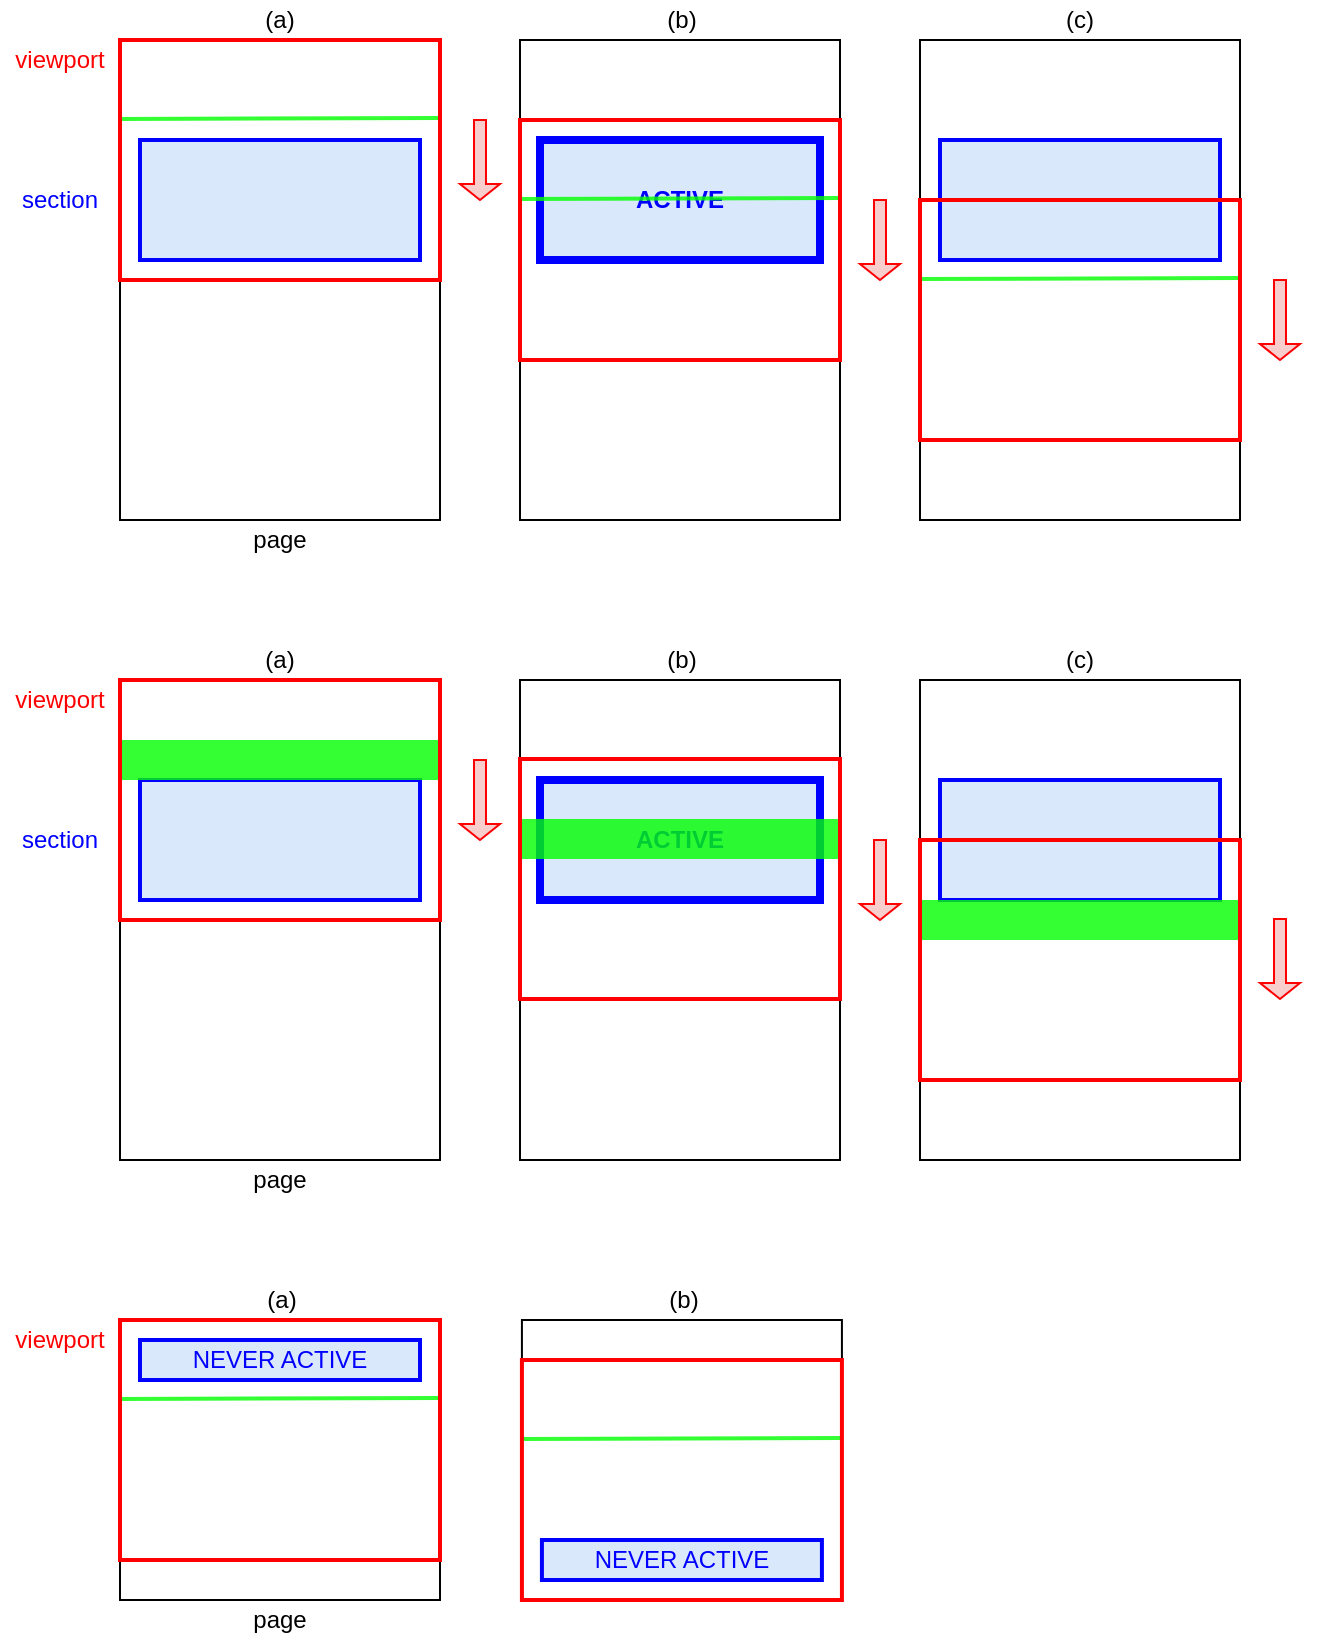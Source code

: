 <mxfile version="22.1.3" type="device" pages="2">
  <diagram name="Page-1" id="X0O1OpTqf4LU2LDSWNgu">
    <mxGraphModel dx="1362" dy="803" grid="1" gridSize="10" guides="1" tooltips="1" connect="1" arrows="1" fold="1" page="1" pageScale="1" pageWidth="850" pageHeight="1100" math="0" shadow="0">
      <root>
        <mxCell id="0" />
        <mxCell id="1" parent="0" />
        <mxCell id="vId0Pkaoqg5BExLHZ7V7-167" value="" style="rounded=0;whiteSpace=wrap;html=1;fillColor=none;strokeColor=none;" parent="1" vertex="1">
          <mxGeometry x="20" y="660" width="460" height="180" as="geometry" />
        </mxCell>
        <mxCell id="vId0Pkaoqg5BExLHZ7V7-166" value="" style="rounded=0;whiteSpace=wrap;html=1;fillColor=none;strokeColor=none;" parent="1" vertex="1">
          <mxGeometry x="20" y="340" width="660" height="280" as="geometry" />
        </mxCell>
        <mxCell id="vId0Pkaoqg5BExLHZ7V7-165" value="" style="rounded=0;whiteSpace=wrap;html=1;fillColor=none;strokeColor=none;" parent="1" vertex="1">
          <mxGeometry x="20" y="20" width="660" height="280" as="geometry" />
        </mxCell>
        <mxCell id="vId0Pkaoqg5BExLHZ7V7-1" value="" style="rounded=0;whiteSpace=wrap;html=1;fillColor=none;" parent="1" vertex="1">
          <mxGeometry x="80" y="40" width="160" height="240" as="geometry" />
        </mxCell>
        <mxCell id="vId0Pkaoqg5BExLHZ7V7-7" value="" style="group" parent="1" vertex="1" connectable="0">
          <mxGeometry x="80" y="40" width="160" height="130" as="geometry" />
        </mxCell>
        <mxCell id="vId0Pkaoqg5BExLHZ7V7-4" value="" style="rounded=0;whiteSpace=wrap;html=1;strokeColor=#0000FF;strokeWidth=2;fillColor=#DAE8FC;" parent="1" vertex="1">
          <mxGeometry x="90" y="90" width="140" height="60" as="geometry" />
        </mxCell>
        <mxCell id="vId0Pkaoqg5BExLHZ7V7-8" value="" style="rounded=0;whiteSpace=wrap;html=1;fillColor=none;" parent="1" vertex="1">
          <mxGeometry x="280" y="40" width="160" height="240" as="geometry" />
        </mxCell>
        <mxCell id="vId0Pkaoqg5BExLHZ7V7-9" value="" style="group;fillColor=none;" parent="1" vertex="1" connectable="0">
          <mxGeometry x="280" y="80" width="160" height="120" as="geometry" />
        </mxCell>
        <mxCell id="vId0Pkaoqg5BExLHZ7V7-13" value="&lt;font color=&quot;#0000ff&quot;&gt;&lt;b&gt;ACTIVE&lt;/b&gt;&lt;/font&gt;" style="rounded=0;whiteSpace=wrap;html=1;strokeColor=#0000FF;strokeWidth=4;fillColor=#DAE8FC;" parent="1" vertex="1">
          <mxGeometry x="290" y="90" width="140" height="60" as="geometry" />
        </mxCell>
        <mxCell id="vId0Pkaoqg5BExLHZ7V7-18" value="" style="rounded=0;whiteSpace=wrap;html=1;fillColor=none;" parent="1" vertex="1">
          <mxGeometry x="480" y="40" width="160" height="240" as="geometry" />
        </mxCell>
        <mxCell id="vId0Pkaoqg5BExLHZ7V7-19" value="" style="group;fillColor=none;" parent="1" vertex="1" connectable="0">
          <mxGeometry x="480" y="80" width="160" height="120" as="geometry" />
        </mxCell>
        <mxCell id="vId0Pkaoqg5BExLHZ7V7-20" value="" style="rounded=0;whiteSpace=wrap;html=1;strokeColor=#0000FF;strokeWidth=2;fillColor=#DAE8FC;" parent="1" vertex="1">
          <mxGeometry x="490" y="90" width="140" height="60" as="geometry" />
        </mxCell>
        <mxCell id="vId0Pkaoqg5BExLHZ7V7-27" value="page" style="text;html=1;strokeColor=none;fillColor=none;align=center;verticalAlign=middle;whiteSpace=wrap;rounded=0;" parent="1" vertex="1">
          <mxGeometry x="130" y="280" width="60" height="20" as="geometry" />
        </mxCell>
        <mxCell id="vId0Pkaoqg5BExLHZ7V7-28" value="&lt;font color=&quot;#ff0000&quot;&gt;viewport&lt;/font&gt;" style="text;html=1;strokeColor=none;fillColor=none;align=center;verticalAlign=middle;whiteSpace=wrap;rounded=0;" parent="1" vertex="1">
          <mxGeometry x="20" y="40" width="60" height="20" as="geometry" />
        </mxCell>
        <mxCell id="vId0Pkaoqg5BExLHZ7V7-29" value="&lt;font color=&quot;#0000ff&quot;&gt;section&lt;/font&gt;" style="text;html=1;strokeColor=none;fillColor=none;align=center;verticalAlign=middle;whiteSpace=wrap;rounded=0;" parent="1" vertex="1">
          <mxGeometry x="20" y="110" width="60" height="20" as="geometry" />
        </mxCell>
        <mxCell id="vId0Pkaoqg5BExLHZ7V7-31" value="" style="shape=singleArrow;direction=south;whiteSpace=wrap;html=1;strokeColor=#FF0000;fillColor=#F8CECC;" parent="1" vertex="1">
          <mxGeometry x="250" y="80" width="20" height="40" as="geometry" />
        </mxCell>
        <mxCell id="vId0Pkaoqg5BExLHZ7V7-98" value="" style="rounded=0;whiteSpace=wrap;html=1;fillColor=none;" parent="1" vertex="1">
          <mxGeometry x="80" y="360" width="160" height="240" as="geometry" />
        </mxCell>
        <mxCell id="vId0Pkaoqg5BExLHZ7V7-100" value="" style="group" parent="1" vertex="1" connectable="0">
          <mxGeometry x="80" y="360" width="160" height="130" as="geometry" />
        </mxCell>
        <mxCell id="vId0Pkaoqg5BExLHZ7V7-102" value="" style="rounded=0;whiteSpace=wrap;html=1;fillColor=none;" parent="1" vertex="1">
          <mxGeometry x="280" y="360" width="160" height="240" as="geometry" />
        </mxCell>
        <mxCell id="vId0Pkaoqg5BExLHZ7V7-103" value="" style="group;fillColor=none;" parent="1" vertex="1" connectable="0">
          <mxGeometry x="280" y="400" width="160" height="120" as="geometry" />
        </mxCell>
        <mxCell id="vId0Pkaoqg5BExLHZ7V7-104" value="&lt;font&gt;&lt;b&gt;ACTIVE&lt;/b&gt;&lt;/font&gt;" style="rounded=0;whiteSpace=wrap;html=1;strokeColor=#0000FF;strokeWidth=4;fillColor=#DAE8FC;fontColor=#0000FF;fontStyle=0" parent="1" vertex="1">
          <mxGeometry x="290" y="410" width="140" height="60" as="geometry" />
        </mxCell>
        <mxCell id="vId0Pkaoqg5BExLHZ7V7-105" value="" style="rounded=0;whiteSpace=wrap;html=1;fillColor=none;" parent="1" vertex="1">
          <mxGeometry x="480" y="360" width="160" height="240" as="geometry" />
        </mxCell>
        <mxCell id="vId0Pkaoqg5BExLHZ7V7-106" value="" style="group;fillColor=none;" parent="1" vertex="1" connectable="0">
          <mxGeometry x="480" y="400" width="160" height="120" as="geometry" />
        </mxCell>
        <mxCell id="vId0Pkaoqg5BExLHZ7V7-107" value="" style="rounded=0;whiteSpace=wrap;html=1;strokeColor=#0000FF;strokeWidth=2;fillColor=#DAE8FC;" parent="1" vertex="1">
          <mxGeometry x="490" y="410" width="140" height="60" as="geometry" />
        </mxCell>
        <mxCell id="vId0Pkaoqg5BExLHZ7V7-108" value="page" style="text;html=1;strokeColor=none;fillColor=none;align=center;verticalAlign=middle;whiteSpace=wrap;rounded=0;" parent="1" vertex="1">
          <mxGeometry x="130" y="600" width="60" height="20" as="geometry" />
        </mxCell>
        <mxCell id="vId0Pkaoqg5BExLHZ7V7-109" value="&lt;font color=&quot;#ff0000&quot;&gt;viewport&lt;/font&gt;" style="text;html=1;strokeColor=none;fillColor=none;align=center;verticalAlign=middle;whiteSpace=wrap;rounded=0;" parent="1" vertex="1">
          <mxGeometry x="20" y="360" width="60" height="20" as="geometry" />
        </mxCell>
        <mxCell id="vId0Pkaoqg5BExLHZ7V7-110" value="&lt;font color=&quot;#0000ff&quot;&gt;section&lt;/font&gt;" style="text;html=1;strokeColor=none;fillColor=none;align=center;verticalAlign=middle;whiteSpace=wrap;rounded=0;" parent="1" vertex="1">
          <mxGeometry x="20" y="430" width="60" height="20" as="geometry" />
        </mxCell>
        <mxCell id="vId0Pkaoqg5BExLHZ7V7-111" value="" style="shape=singleArrow;direction=south;whiteSpace=wrap;html=1;strokeColor=#FF0000;fillColor=#F8CECC;" parent="1" vertex="1">
          <mxGeometry x="250" y="400" width="20" height="40" as="geometry" />
        </mxCell>
        <mxCell id="vId0Pkaoqg5BExLHZ7V7-112" value="" style="shape=singleArrow;direction=south;whiteSpace=wrap;html=1;strokeColor=#FF0000;fillColor=#F8CECC;" parent="1" vertex="1">
          <mxGeometry x="450" y="440" width="20" height="40" as="geometry" />
        </mxCell>
        <mxCell id="vId0Pkaoqg5BExLHZ7V7-113" value="" style="shape=singleArrow;direction=south;whiteSpace=wrap;html=1;strokeColor=#FF0000;fillColor=#F8CECC;" parent="1" vertex="1">
          <mxGeometry x="650" y="479.5" width="20" height="40" as="geometry" />
        </mxCell>
        <mxCell id="vId0Pkaoqg5BExLHZ7V7-101" value="" style="rounded=0;whiteSpace=wrap;html=1;strokeColor=#0000FF;strokeWidth=2;fillColor=#DAE8FC;" parent="1" vertex="1">
          <mxGeometry x="90" y="410" width="140" height="60" as="geometry" />
        </mxCell>
        <mxCell id="vId0Pkaoqg5BExLHZ7V7-131" value="" style="group" parent="1" vertex="1" connectable="0">
          <mxGeometry x="80" y="360" width="160" height="120" as="geometry" />
        </mxCell>
        <mxCell id="vId0Pkaoqg5BExLHZ7V7-123" value="" style="rounded=0;whiteSpace=wrap;html=1;strokeColor=none;fillColor=#00FF00;opacity=80;" parent="vId0Pkaoqg5BExLHZ7V7-131" vertex="1">
          <mxGeometry y="30" width="160" height="20" as="geometry" />
        </mxCell>
        <mxCell id="vId0Pkaoqg5BExLHZ7V7-116" value="" style="rounded=0;whiteSpace=wrap;html=1;strokeColor=#FF0000;strokeWidth=2;fillColor=none;" parent="vId0Pkaoqg5BExLHZ7V7-131" vertex="1">
          <mxGeometry width="160" height="120" as="geometry" />
        </mxCell>
        <mxCell id="vId0Pkaoqg5BExLHZ7V7-132" value="" style="group" parent="1" vertex="1" connectable="0">
          <mxGeometry x="280" y="399.5" width="160" height="120" as="geometry" />
        </mxCell>
        <mxCell id="vId0Pkaoqg5BExLHZ7V7-133" value="" style="rounded=0;whiteSpace=wrap;html=1;strokeColor=none;fillColor=#00FF00;opacity=80;" parent="vId0Pkaoqg5BExLHZ7V7-132" vertex="1">
          <mxGeometry y="30" width="160" height="20" as="geometry" />
        </mxCell>
        <mxCell id="vId0Pkaoqg5BExLHZ7V7-134" value="" style="rounded=0;whiteSpace=wrap;html=1;strokeColor=#FF0000;strokeWidth=2;fillColor=none;" parent="vId0Pkaoqg5BExLHZ7V7-132" vertex="1">
          <mxGeometry width="160" height="120" as="geometry" />
        </mxCell>
        <mxCell id="vId0Pkaoqg5BExLHZ7V7-135" value="" style="group" parent="1" vertex="1" connectable="0">
          <mxGeometry x="480" y="440" width="160" height="120" as="geometry" />
        </mxCell>
        <mxCell id="vId0Pkaoqg5BExLHZ7V7-136" value="" style="rounded=0;whiteSpace=wrap;html=1;strokeColor=none;fillColor=#00FF00;opacity=80;" parent="vId0Pkaoqg5BExLHZ7V7-135" vertex="1">
          <mxGeometry y="30" width="160" height="20" as="geometry" />
        </mxCell>
        <mxCell id="vId0Pkaoqg5BExLHZ7V7-137" value="" style="rounded=0;whiteSpace=wrap;html=1;strokeColor=#FF0000;strokeWidth=2;fillColor=none;" parent="vId0Pkaoqg5BExLHZ7V7-135" vertex="1">
          <mxGeometry width="160" height="120" as="geometry" />
        </mxCell>
        <mxCell id="vId0Pkaoqg5BExLHZ7V7-138" value="" style="group" parent="1" vertex="1" connectable="0">
          <mxGeometry x="80" y="40" width="160" height="120" as="geometry" />
        </mxCell>
        <mxCell id="vId0Pkaoqg5BExLHZ7V7-5" value="" style="endArrow=none;html=1;rounded=0;exitX=-0.006;exitY=0.329;exitDx=0;exitDy=0;exitPerimeter=0;entryX=1.003;entryY=0.325;entryDx=0;entryDy=0;entryPerimeter=0;strokeColor=#00FF00;strokeWidth=2;opacity=80;" parent="vId0Pkaoqg5BExLHZ7V7-138" source="vId0Pkaoqg5BExLHZ7V7-3" target="vId0Pkaoqg5BExLHZ7V7-3" edge="1">
          <mxGeometry width="50" height="50" relative="1" as="geometry">
            <mxPoint x="90" y="100" as="sourcePoint" />
            <mxPoint x="140" y="50" as="targetPoint" />
          </mxGeometry>
        </mxCell>
        <mxCell id="vId0Pkaoqg5BExLHZ7V7-3" value="" style="rounded=0;whiteSpace=wrap;html=1;strokeColor=#FF0000;strokeWidth=2;fillColor=none;" parent="vId0Pkaoqg5BExLHZ7V7-138" vertex="1">
          <mxGeometry width="160" height="120" as="geometry" />
        </mxCell>
        <mxCell id="vId0Pkaoqg5BExLHZ7V7-139" value="" style="group" parent="1" vertex="1" connectable="0">
          <mxGeometry x="280" y="80" width="160" height="120" as="geometry" />
        </mxCell>
        <mxCell id="vId0Pkaoqg5BExLHZ7V7-140" value="" style="endArrow=none;html=1;rounded=0;exitX=-0.006;exitY=0.329;exitDx=0;exitDy=0;exitPerimeter=0;entryX=1.003;entryY=0.325;entryDx=0;entryDy=0;entryPerimeter=0;strokeColor=#00FF00;strokeWidth=2;opacity=80;" parent="vId0Pkaoqg5BExLHZ7V7-139" source="vId0Pkaoqg5BExLHZ7V7-141" target="vId0Pkaoqg5BExLHZ7V7-141" edge="1">
          <mxGeometry width="50" height="50" relative="1" as="geometry">
            <mxPoint x="90" y="100" as="sourcePoint" />
            <mxPoint x="140" y="50" as="targetPoint" />
          </mxGeometry>
        </mxCell>
        <mxCell id="vId0Pkaoqg5BExLHZ7V7-141" value="" style="rounded=0;whiteSpace=wrap;html=1;strokeColor=#FF0000;strokeWidth=2;fillColor=none;" parent="vId0Pkaoqg5BExLHZ7V7-139" vertex="1">
          <mxGeometry width="160" height="120" as="geometry" />
        </mxCell>
        <mxCell id="vId0Pkaoqg5BExLHZ7V7-142" value="" style="group" parent="1" vertex="1" connectable="0">
          <mxGeometry x="480" y="120" width="160" height="120" as="geometry" />
        </mxCell>
        <mxCell id="vId0Pkaoqg5BExLHZ7V7-143" value="" style="endArrow=none;html=1;rounded=0;exitX=-0.006;exitY=0.329;exitDx=0;exitDy=0;exitPerimeter=0;entryX=1.003;entryY=0.325;entryDx=0;entryDy=0;entryPerimeter=0;strokeColor=#00FF00;strokeWidth=2;opacity=80;" parent="vId0Pkaoqg5BExLHZ7V7-142" source="vId0Pkaoqg5BExLHZ7V7-144" target="vId0Pkaoqg5BExLHZ7V7-144" edge="1">
          <mxGeometry width="50" height="50" relative="1" as="geometry">
            <mxPoint x="90" y="100" as="sourcePoint" />
            <mxPoint x="140" y="50" as="targetPoint" />
          </mxGeometry>
        </mxCell>
        <mxCell id="vId0Pkaoqg5BExLHZ7V7-144" value="" style="rounded=0;whiteSpace=wrap;html=1;strokeColor=#FF0000;strokeWidth=2;fillColor=none;" parent="vId0Pkaoqg5BExLHZ7V7-142" vertex="1">
          <mxGeometry width="160" height="120" as="geometry" />
        </mxCell>
        <mxCell id="vId0Pkaoqg5BExLHZ7V7-145" value="" style="rounded=0;whiteSpace=wrap;html=1;fillColor=none;" parent="1" vertex="1">
          <mxGeometry x="80" y="680" width="160" height="140" as="geometry" />
        </mxCell>
        <mxCell id="vId0Pkaoqg5BExLHZ7V7-149" value="&lt;font color=&quot;#ff0000&quot;&gt;viewport&lt;/font&gt;" style="text;html=1;strokeColor=none;fillColor=none;align=center;verticalAlign=middle;whiteSpace=wrap;rounded=0;" parent="1" vertex="1">
          <mxGeometry x="20" y="680" width="60" height="20" as="geometry" />
        </mxCell>
        <mxCell id="vId0Pkaoqg5BExLHZ7V7-154" value="page" style="text;html=1;strokeColor=none;fillColor=none;align=center;verticalAlign=middle;whiteSpace=wrap;rounded=0;" parent="1" vertex="1">
          <mxGeometry x="130" y="820" width="60" height="20" as="geometry" />
        </mxCell>
        <mxCell id="vId0Pkaoqg5BExLHZ7V7-155" value="" style="rounded=0;whiteSpace=wrap;html=1;fillColor=none;" parent="1" vertex="1">
          <mxGeometry x="280.96" y="680" width="160" height="140" as="geometry" />
        </mxCell>
        <mxCell id="vId0Pkaoqg5BExLHZ7V7-147" value="NEVER ACTIVE" style="rounded=0;whiteSpace=wrap;html=1;strokeColor=#0000FF;strokeWidth=2;fillColor=#DAE8FC;fontColor=#0000FF;fontStyle=0" parent="1" vertex="1">
          <mxGeometry x="90" y="690" width="140" height="20" as="geometry" />
        </mxCell>
        <mxCell id="vId0Pkaoqg5BExLHZ7V7-168" value="" style="shape=singleArrow;direction=south;whiteSpace=wrap;html=1;strokeColor=#FF0000;fillColor=#F8CECC;" parent="1" vertex="1">
          <mxGeometry x="450" y="120" width="20" height="40" as="geometry" />
        </mxCell>
        <mxCell id="vId0Pkaoqg5BExLHZ7V7-169" value="" style="shape=singleArrow;direction=south;whiteSpace=wrap;html=1;strokeColor=#FF0000;fillColor=#F8CECC;" parent="1" vertex="1">
          <mxGeometry x="650" y="160" width="20" height="40" as="geometry" />
        </mxCell>
        <mxCell id="vId0Pkaoqg5BExLHZ7V7-152" value="" style="endArrow=none;html=1;rounded=0;exitX=-0.006;exitY=0.329;exitDx=0;exitDy=0;exitPerimeter=0;entryX=1.003;entryY=0.325;entryDx=0;entryDy=0;entryPerimeter=0;strokeColor=#00FF00;strokeWidth=2;opacity=80;" parent="1" source="vId0Pkaoqg5BExLHZ7V7-153" target="vId0Pkaoqg5BExLHZ7V7-153" edge="1">
          <mxGeometry width="50" height="50" relative="1" as="geometry">
            <mxPoint x="170" y="780" as="sourcePoint" />
            <mxPoint x="220" y="730" as="targetPoint" />
          </mxGeometry>
        </mxCell>
        <mxCell id="vId0Pkaoqg5BExLHZ7V7-153" value="" style="rounded=0;whiteSpace=wrap;html=1;strokeColor=#FF0000;strokeWidth=2;fillColor=none;" parent="1" vertex="1">
          <mxGeometry x="80" y="680" width="160" height="120" as="geometry" />
        </mxCell>
        <mxCell id="vId0Pkaoqg5BExLHZ7V7-159" value="" style="endArrow=none;html=1;rounded=0;exitX=-0.006;exitY=0.329;exitDx=0;exitDy=0;exitPerimeter=0;entryX=1.003;entryY=0.325;entryDx=0;entryDy=0;entryPerimeter=0;strokeColor=#00FF00;strokeWidth=2;opacity=80;" parent="1" source="vId0Pkaoqg5BExLHZ7V7-160" target="vId0Pkaoqg5BExLHZ7V7-160" edge="1">
          <mxGeometry width="50" height="50" relative="1" as="geometry">
            <mxPoint x="370.96" y="800" as="sourcePoint" />
            <mxPoint x="420.96" y="750" as="targetPoint" />
          </mxGeometry>
        </mxCell>
        <mxCell id="vId0Pkaoqg5BExLHZ7V7-160" value="" style="rounded=0;whiteSpace=wrap;html=1;strokeColor=#FF0000;strokeWidth=2;fillColor=none;" parent="1" vertex="1">
          <mxGeometry x="280.96" y="700" width="160" height="120" as="geometry" />
        </mxCell>
        <mxCell id="vId0Pkaoqg5BExLHZ7V7-161" value="NEVER ACTIVE" style="rounded=0;whiteSpace=wrap;html=1;strokeColor=#0000FF;strokeWidth=2;fillColor=#DAE8FC;fontColor=#0000FF;" parent="1" vertex="1">
          <mxGeometry x="290.96" y="790" width="140" height="20" as="geometry" />
        </mxCell>
        <mxCell id="WRc-855LkblQIoHzW9oP-2" value="(a)" style="text;html=1;strokeColor=none;fillColor=none;align=center;verticalAlign=middle;whiteSpace=wrap;rounded=0;" parent="1" vertex="1">
          <mxGeometry x="130" y="20" width="60" height="20" as="geometry" />
        </mxCell>
        <mxCell id="WRc-855LkblQIoHzW9oP-3" value="(b)" style="text;html=1;strokeColor=none;fillColor=none;align=center;verticalAlign=middle;whiteSpace=wrap;rounded=0;" parent="1" vertex="1">
          <mxGeometry x="330.96" y="20" width="60" height="20" as="geometry" />
        </mxCell>
        <mxCell id="WRc-855LkblQIoHzW9oP-4" value="(c)" style="text;html=1;strokeColor=none;fillColor=none;align=center;verticalAlign=middle;whiteSpace=wrap;rounded=0;" parent="1" vertex="1">
          <mxGeometry x="530" y="20" width="60" height="20" as="geometry" />
        </mxCell>
        <mxCell id="WRc-855LkblQIoHzW9oP-5" value="(a)" style="text;html=1;strokeColor=none;fillColor=none;align=center;verticalAlign=middle;whiteSpace=wrap;rounded=0;" parent="1" vertex="1">
          <mxGeometry x="130" y="340" width="60" height="20" as="geometry" />
        </mxCell>
        <mxCell id="WRc-855LkblQIoHzW9oP-6" value="(b)" style="text;html=1;strokeColor=none;fillColor=none;align=center;verticalAlign=middle;whiteSpace=wrap;rounded=0;" parent="1" vertex="1">
          <mxGeometry x="330.96" y="340" width="60" height="20" as="geometry" />
        </mxCell>
        <mxCell id="WRc-855LkblQIoHzW9oP-7" value="(c)" style="text;html=1;strokeColor=none;fillColor=none;align=center;verticalAlign=middle;whiteSpace=wrap;rounded=0;" parent="1" vertex="1">
          <mxGeometry x="530" y="340" width="60" height="20" as="geometry" />
        </mxCell>
        <mxCell id="WRc-855LkblQIoHzW9oP-8" value="(a)" style="text;html=1;strokeColor=none;fillColor=none;align=center;verticalAlign=middle;whiteSpace=wrap;rounded=0;" parent="1" vertex="1">
          <mxGeometry x="130.96" y="660" width="60" height="20" as="geometry" />
        </mxCell>
        <mxCell id="WRc-855LkblQIoHzW9oP-9" value="(b)" style="text;html=1;strokeColor=none;fillColor=none;align=center;verticalAlign=middle;whiteSpace=wrap;rounded=0;" parent="1" vertex="1">
          <mxGeometry x="331.92" y="660" width="60" height="20" as="geometry" />
        </mxCell>
      </root>
    </mxGraphModel>
  </diagram>
  <diagram id="a6Vd4LNXrvQcYQN1hTv-" name="Page-2">
    <mxGraphModel dx="908" dy="535" grid="1" gridSize="10" guides="1" tooltips="1" connect="1" arrows="1" fold="1" page="1" pageScale="1" pageWidth="850" pageHeight="1100" math="0" shadow="0">
      <root>
        <mxCell id="0" />
        <mxCell id="1" parent="0" />
        <mxCell id="K-fYSqNujIdc640UtIC9-84" value="" style="rounded=0;whiteSpace=wrap;html=1;strokeColor=none;strokeWidth=4;fillColor=#DAE8FC;" parent="1" vertex="1">
          <mxGeometry x="890" y="130" width="140" height="60" as="geometry" />
        </mxCell>
        <mxCell id="K-fYSqNujIdc640UtIC9-85" value="" style="rounded=0;whiteSpace=wrap;html=1;strokeColor=none;strokeWidth=4;fillColor=#66B2FF;" parent="1" vertex="1">
          <mxGeometry x="890" y="160" width="140" height="30" as="geometry" />
        </mxCell>
        <mxCell id="K-fYSqNujIdc640UtIC9-86" value="" style="rounded=0;whiteSpace=wrap;html=1;strokeColor=#0000FF;strokeWidth=2;fillColor=none;" parent="1" vertex="1">
          <mxGeometry x="890" y="130" width="140" height="60" as="geometry" />
        </mxCell>
        <mxCell id="K-fYSqNujIdc640UtIC9-71" value="" style="rounded=0;whiteSpace=wrap;html=1;strokeColor=none;strokeWidth=4;fillColor=#DAE8FC;" parent="1" vertex="1">
          <mxGeometry x="690" y="130" width="140" height="60" as="geometry" />
        </mxCell>
        <mxCell id="K-fYSqNujIdc640UtIC9-74" value="" style="rounded=0;whiteSpace=wrap;html=1;strokeColor=none;strokeWidth=4;fillColor=#66B2FF;" parent="1" vertex="1">
          <mxGeometry x="690" y="140" width="140" height="50" as="geometry" />
        </mxCell>
        <mxCell id="K-fYSqNujIdc640UtIC9-75" value="&lt;font color=&quot;#0000ff&quot;&gt;&lt;b&gt;ACTIVE&lt;/b&gt;&lt;/font&gt;" style="rounded=0;whiteSpace=wrap;html=1;strokeColor=#0000FF;strokeWidth=4;fillColor=none;" parent="1" vertex="1">
          <mxGeometry x="690" y="130" width="140" height="60" as="geometry" />
        </mxCell>
        <mxCell id="K-fYSqNujIdc640UtIC9-9" value="" style="rounded=0;whiteSpace=wrap;html=1;strokeColor=none;strokeWidth=4;fillColor=#DAE8FC;" parent="1" vertex="1">
          <mxGeometry x="290" y="130" width="140" height="60" as="geometry" />
        </mxCell>
        <mxCell id="K-fYSqNujIdc640UtIC9-67" value="" style="rounded=0;whiteSpace=wrap;html=1;strokeColor=none;strokeWidth=4;fillColor=#66B2FF;" parent="1" vertex="1">
          <mxGeometry x="290" y="130" width="140" height="50" as="geometry" />
        </mxCell>
        <mxCell id="K-fYSqNujIdc640UtIC9-66" value="&lt;font color=&quot;#0000ff&quot;&gt;&lt;b&gt;ACTIVE&lt;/b&gt;&lt;/font&gt;" style="rounded=0;whiteSpace=wrap;html=1;strokeColor=#0000FF;strokeWidth=4;fillColor=none;" parent="1" vertex="1">
          <mxGeometry x="290" y="130" width="140" height="60" as="geometry" />
        </mxCell>
        <mxCell id="K-fYSqNujIdc640UtIC9-81" value="" style="rounded=0;whiteSpace=wrap;html=1;strokeColor=none;strokeWidth=4;fillColor=#DAE8FC;" parent="1" vertex="1">
          <mxGeometry x="90" y="130" width="140" height="60" as="geometry" />
        </mxCell>
        <mxCell id="K-fYSqNujIdc640UtIC9-82" value="" style="rounded=0;whiteSpace=wrap;html=1;strokeColor=none;strokeWidth=4;fillColor=#66B2FF;" parent="1" vertex="1">
          <mxGeometry x="90" y="130" width="140" height="30" as="geometry" />
        </mxCell>
        <mxCell id="K-fYSqNujIdc640UtIC9-83" value="" style="rounded=0;whiteSpace=wrap;html=1;strokeColor=#0000FF;strokeWidth=2;fillColor=none;" parent="1" vertex="1">
          <mxGeometry x="90" y="130" width="140" height="60" as="geometry" />
        </mxCell>
        <mxCell id="K-fYSqNujIdc640UtIC9-3" value="" style="rounded=0;whiteSpace=wrap;html=1;fillColor=none;" parent="1" vertex="1">
          <mxGeometry x="80" y="40" width="160" height="240" as="geometry" />
        </mxCell>
        <mxCell id="K-fYSqNujIdc640UtIC9-4" value="" style="group;fillColor=none;" parent="1" vertex="1" connectable="0">
          <mxGeometry x="270" y="100" width="160" height="120" as="geometry" />
        </mxCell>
        <mxCell id="K-fYSqNujIdc640UtIC9-5" value="" style="group" parent="1" vertex="1" connectable="0">
          <mxGeometry x="80" y="40" width="160" height="130" as="geometry" />
        </mxCell>
        <mxCell id="K-fYSqNujIdc640UtIC9-7" value="" style="rounded=0;whiteSpace=wrap;html=1;fillColor=none;" parent="1" vertex="1">
          <mxGeometry x="280" y="40" width="160" height="240" as="geometry" />
        </mxCell>
        <mxCell id="K-fYSqNujIdc640UtIC9-8" value="" style="group;fillColor=none;" parent="1" vertex="1" connectable="0">
          <mxGeometry x="280" y="80" width="160" height="120" as="geometry" />
        </mxCell>
        <mxCell id="K-fYSqNujIdc640UtIC9-13" value="page" style="text;html=1;strokeColor=none;fillColor=none;align=center;verticalAlign=middle;whiteSpace=wrap;rounded=0;" parent="1" vertex="1">
          <mxGeometry x="130" y="280" width="60" height="20" as="geometry" />
        </mxCell>
        <mxCell id="K-fYSqNujIdc640UtIC9-14" value="&lt;font color=&quot;#ff0000&quot;&gt;viewport&lt;/font&gt;" style="text;html=1;strokeColor=none;fillColor=none;align=center;verticalAlign=middle;whiteSpace=wrap;rounded=0;" parent="1" vertex="1">
          <mxGeometry x="20" y="40" width="60" height="20" as="geometry" />
        </mxCell>
        <mxCell id="K-fYSqNujIdc640UtIC9-15" value="&lt;font color=&quot;#0000ff&quot;&gt;section&lt;/font&gt;" style="text;html=1;strokeColor=none;fillColor=none;align=center;verticalAlign=middle;whiteSpace=wrap;rounded=0;" parent="1" vertex="1">
          <mxGeometry x="20" y="110" width="60" height="20" as="geometry" />
        </mxCell>
        <mxCell id="K-fYSqNujIdc640UtIC9-16" value="" style="shape=singleArrow;direction=south;whiteSpace=wrap;html=1;strokeColor=#FF0000;fillColor=#F8CECC;" parent="1" vertex="1">
          <mxGeometry x="250" y="80" width="20" height="40" as="geometry" />
        </mxCell>
        <mxCell id="K-fYSqNujIdc640UtIC9-52" value="&lt;font color=&quot;#ff0000&quot;&gt;viewport&lt;/font&gt;" style="text;html=1;strokeColor=none;fillColor=none;align=center;verticalAlign=middle;whiteSpace=wrap;rounded=0;" parent="1" vertex="1">
          <mxGeometry x="20" y="360" width="60" height="20" as="geometry" />
        </mxCell>
        <mxCell id="K-fYSqNujIdc640UtIC9-56" value="page" style="text;html=1;strokeColor=none;fillColor=none;align=center;verticalAlign=middle;whiteSpace=wrap;rounded=0;" parent="1" vertex="1">
          <mxGeometry x="130" y="520" width="60" height="20" as="geometry" />
        </mxCell>
        <mxCell id="K-fYSqNujIdc640UtIC9-57" value="" style="rounded=0;whiteSpace=wrap;html=1;fillColor=none;" parent="1" vertex="1">
          <mxGeometry x="280" y="360" width="160" height="160" as="geometry" />
        </mxCell>
        <mxCell id="K-fYSqNujIdc640UtIC9-64" value="" style="shape=singleArrow;direction=south;whiteSpace=wrap;html=1;strokeColor=#FF0000;fillColor=#F8CECC;" parent="1" vertex="1">
          <mxGeometry x="450" y="100" width="20" height="40" as="geometry" />
        </mxCell>
        <mxCell id="K-fYSqNujIdc640UtIC9-44" value="" style="rounded=0;whiteSpace=wrap;html=1;strokeColor=#FF0000;strokeWidth=2;fillColor=none;" parent="1" vertex="1">
          <mxGeometry x="80" y="40" width="160" height="120" as="geometry" />
        </mxCell>
        <mxCell id="K-fYSqNujIdc640UtIC9-47" value="" style="rounded=0;whiteSpace=wrap;html=1;strokeColor=#FF0000;strokeWidth=2;fillColor=none;" parent="1" vertex="1">
          <mxGeometry x="280" y="60" width="160" height="120" as="geometry" />
        </mxCell>
        <mxCell id="K-fYSqNujIdc640UtIC9-68" value="" style="group;fillColor=none;" parent="1" vertex="1" connectable="0">
          <mxGeometry x="670" y="100" width="160" height="120" as="geometry" />
        </mxCell>
        <mxCell id="K-fYSqNujIdc640UtIC9-69" value="" style="rounded=0;whiteSpace=wrap;html=1;fillColor=none;" parent="1" vertex="1">
          <mxGeometry x="680" y="40" width="160" height="240" as="geometry" />
        </mxCell>
        <mxCell id="K-fYSqNujIdc640UtIC9-70" value="" style="group;fillColor=none;" parent="1" vertex="1" connectable="0">
          <mxGeometry x="680" y="80" width="160" height="120" as="geometry" />
        </mxCell>
        <mxCell id="K-fYSqNujIdc640UtIC9-72" value="" style="shape=singleArrow;direction=south;whiteSpace=wrap;html=1;strokeColor=#FF0000;fillColor=#F8CECC;" parent="1" vertex="1">
          <mxGeometry x="850" y="180" width="20" height="40" as="geometry" />
        </mxCell>
        <mxCell id="K-fYSqNujIdc640UtIC9-73" value="" style="rounded=0;whiteSpace=wrap;html=1;strokeColor=#FF0000;strokeWidth=2;fillColor=none;" parent="1" vertex="1">
          <mxGeometry x="680" y="140" width="160" height="120" as="geometry" />
        </mxCell>
        <mxCell id="K-fYSqNujIdc640UtIC9-76" value="" style="rounded=0;whiteSpace=wrap;html=1;fillColor=none;" parent="1" vertex="1">
          <mxGeometry x="880" y="40" width="160" height="240" as="geometry" />
        </mxCell>
        <mxCell id="K-fYSqNujIdc640UtIC9-77" value="" style="group" parent="1" vertex="1" connectable="0">
          <mxGeometry x="880" y="40" width="160" height="130" as="geometry" />
        </mxCell>
        <mxCell id="K-fYSqNujIdc640UtIC9-79" value="" style="shape=singleArrow;direction=south;whiteSpace=wrap;html=1;strokeColor=#FF0000;fillColor=#F8CECC;" parent="1" vertex="1">
          <mxGeometry x="1050" y="200" width="20" height="40" as="geometry" />
        </mxCell>
        <mxCell id="K-fYSqNujIdc640UtIC9-80" value="" style="rounded=0;whiteSpace=wrap;html=1;strokeColor=#FF0000;strokeWidth=2;fillColor=none;" parent="1" vertex="1">
          <mxGeometry x="880" y="160" width="160" height="120" as="geometry" />
        </mxCell>
        <mxCell id="K-fYSqNujIdc640UtIC9-95" value="" style="rounded=0;whiteSpace=wrap;html=1;strokeColor=none;strokeWidth=4;fillColor=#DAE8FC;" parent="1" vertex="1">
          <mxGeometry x="490" y="130" width="140" height="60" as="geometry" />
        </mxCell>
        <mxCell id="K-fYSqNujIdc640UtIC9-96" value="" style="rounded=0;whiteSpace=wrap;html=1;strokeColor=none;strokeWidth=4;fillColor=#66B2FF;" parent="1" vertex="1">
          <mxGeometry x="490" y="130" width="140" height="60" as="geometry" />
        </mxCell>
        <mxCell id="K-fYSqNujIdc640UtIC9-97" value="&lt;font color=&quot;#0000ff&quot;&gt;&lt;b&gt;ACTIVE&lt;/b&gt;&lt;/font&gt;" style="rounded=0;whiteSpace=wrap;html=1;strokeColor=#0000FF;strokeWidth=4;fillColor=none;" parent="1" vertex="1">
          <mxGeometry x="490" y="130" width="140" height="60" as="geometry" />
        </mxCell>
        <mxCell id="K-fYSqNujIdc640UtIC9-98" value="" style="group;fillColor=none;" parent="1" vertex="1" connectable="0">
          <mxGeometry x="470" y="100" width="160" height="120" as="geometry" />
        </mxCell>
        <mxCell id="K-fYSqNujIdc640UtIC9-99" value="" style="rounded=0;whiteSpace=wrap;html=1;fillColor=none;" parent="1" vertex="1">
          <mxGeometry x="480" y="40" width="160" height="240" as="geometry" />
        </mxCell>
        <mxCell id="K-fYSqNujIdc640UtIC9-100" value="" style="group;fillColor=none;" parent="1" vertex="1" connectable="0">
          <mxGeometry x="480" y="80" width="160" height="120" as="geometry" />
        </mxCell>
        <mxCell id="K-fYSqNujIdc640UtIC9-101" value="" style="shape=singleArrow;direction=south;whiteSpace=wrap;html=1;strokeColor=#FF0000;fillColor=#F8CECC;" parent="1" vertex="1">
          <mxGeometry x="650" y="140" width="20" height="40" as="geometry" />
        </mxCell>
        <mxCell id="K-fYSqNujIdc640UtIC9-102" value="" style="rounded=0;whiteSpace=wrap;html=1;strokeColor=#FF0000;strokeWidth=2;fillColor=none;" parent="1" vertex="1">
          <mxGeometry x="480" y="100" width="160" height="120" as="geometry" />
        </mxCell>
        <mxCell id="K-fYSqNujIdc640UtIC9-104" value="" style="rounded=0;whiteSpace=wrap;html=1;strokeColor=none;strokeWidth=4;fillColor=#DAE8FC;" parent="1" vertex="1">
          <mxGeometry x="90" y="370" width="140" height="20" as="geometry" />
        </mxCell>
        <mxCell id="K-fYSqNujIdc640UtIC9-105" value="" style="rounded=0;whiteSpace=wrap;html=1;strokeColor=none;strokeWidth=4;fillColor=#66B2FF;" parent="1" vertex="1">
          <mxGeometry x="90" y="370" width="140" height="20" as="geometry" />
        </mxCell>
        <mxCell id="K-fYSqNujIdc640UtIC9-106" value="&lt;font color=&quot;#0000ff&quot;&gt;&lt;b&gt;IMMEDIATELY ACTIVE&lt;/b&gt;&lt;/font&gt;" style="rounded=0;whiteSpace=wrap;html=1;strokeColor=#0000FF;strokeWidth=4;fillColor=none;" parent="1" vertex="1">
          <mxGeometry x="90" y="370" width="140" height="20" as="geometry" />
        </mxCell>
        <mxCell id="K-fYSqNujIdc640UtIC9-107" value="" style="rounded=0;whiteSpace=wrap;html=1;strokeColor=none;strokeWidth=4;fillColor=#DAE8FC;" parent="1" vertex="1">
          <mxGeometry x="90" y="410" width="140" height="20" as="geometry" />
        </mxCell>
        <mxCell id="K-fYSqNujIdc640UtIC9-108" value="" style="rounded=0;whiteSpace=wrap;html=1;strokeColor=none;strokeWidth=4;fillColor=#66B2FF;" parent="1" vertex="1">
          <mxGeometry x="90" y="410" width="140" height="20" as="geometry" />
        </mxCell>
        <mxCell id="K-fYSqNujIdc640UtIC9-109" value="" style="rounded=0;whiteSpace=wrap;html=1;strokeColor=#0000FF;strokeWidth=2;fillColor=none;" parent="1" vertex="1">
          <mxGeometry x="90" y="410" width="140" height="20" as="geometry" />
        </mxCell>
        <mxCell id="K-fYSqNujIdc640UtIC9-113" value="" style="rounded=0;whiteSpace=wrap;html=1;strokeColor=none;strokeWidth=4;fillColor=#DAE8FC;" parent="1" vertex="1">
          <mxGeometry x="290" y="450" width="140" height="20" as="geometry" />
        </mxCell>
        <mxCell id="K-fYSqNujIdc640UtIC9-114" value="" style="rounded=0;whiteSpace=wrap;html=1;strokeColor=none;strokeWidth=4;fillColor=#66B2FF;" parent="1" vertex="1">
          <mxGeometry x="290" y="450" width="140" height="20" as="geometry" />
        </mxCell>
        <mxCell id="K-fYSqNujIdc640UtIC9-115" value="" style="rounded=0;whiteSpace=wrap;html=1;strokeColor=#0000FF;strokeWidth=4;fillColor=none;" parent="1" vertex="1">
          <mxGeometry x="290" y="450" width="140" height="20" as="geometry" />
        </mxCell>
        <mxCell id="K-fYSqNujIdc640UtIC9-116" value="&lt;font color=&quot;#0000ff&quot;&gt;&lt;b&gt;ACTIVE&lt;/b&gt;&lt;/font&gt;" style="rounded=0;whiteSpace=wrap;html=1;strokeColor=#FF0000;strokeWidth=2;fillColor=none;" parent="1" vertex="1">
          <mxGeometry x="280" y="400" width="160" height="120" as="geometry" />
        </mxCell>
        <mxCell id="K-fYSqNujIdc640UtIC9-117" value="" style="rounded=0;whiteSpace=wrap;html=1;strokeColor=none;strokeWidth=4;fillColor=#DAE8FC;" parent="1" vertex="1">
          <mxGeometry x="290" y="490" width="140" height="20" as="geometry" />
        </mxCell>
        <mxCell id="K-fYSqNujIdc640UtIC9-118" value="" style="rounded=0;whiteSpace=wrap;html=1;strokeColor=none;strokeWidth=4;fillColor=#66B2FF;" parent="1" vertex="1">
          <mxGeometry x="290" y="490" width="140" height="20" as="geometry" />
        </mxCell>
        <mxCell id="K-fYSqNujIdc640UtIC9-119" value="&lt;font color=&quot;#0000ff&quot;&gt;NEVER ACTIVE&lt;/font&gt;" style="rounded=0;whiteSpace=wrap;html=1;strokeColor=#0000FF;strokeWidth=2;fillColor=none;" parent="1" vertex="1">
          <mxGeometry x="290" y="490" width="140" height="20" as="geometry" />
        </mxCell>
        <mxCell id="K-fYSqNujIdc640UtIC9-120" value="" style="rounded=0;whiteSpace=wrap;html=1;strokeColor=none;strokeWidth=4;fillColor=#DAE8FC;" parent="1" vertex="1">
          <mxGeometry x="120" y="680" width="80" height="40" as="geometry" />
        </mxCell>
        <mxCell id="K-fYSqNujIdc640UtIC9-121" value="" style="rounded=0;whiteSpace=wrap;html=1;strokeColor=none;strokeWidth=4;fillColor=#66B2FF;" parent="1" vertex="1">
          <mxGeometry x="120" y="680" width="80" height="40" as="geometry" />
        </mxCell>
        <mxCell id="K-fYSqNujIdc640UtIC9-122" value="&lt;font color=&quot;#0000ff&quot;&gt;&lt;b&gt;ACTIVE&lt;/b&gt;&lt;/font&gt;" style="rounded=0;whiteSpace=wrap;html=1;strokeColor=#0000FF;strokeWidth=4;fillColor=none;" parent="1" vertex="1">
          <mxGeometry x="120" y="680" width="80" height="40" as="geometry" />
        </mxCell>
        <mxCell id="K-fYSqNujIdc640UtIC9-128" value="" style="rounded=0;whiteSpace=wrap;html=1;strokeColor=none;strokeWidth=4;fillColor=#DAE8FC;" parent="1" vertex="1">
          <mxGeometry x="350" y="620" width="20" height="160" as="geometry" />
        </mxCell>
        <mxCell id="K-fYSqNujIdc640UtIC9-129" value="" style="rounded=0;whiteSpace=wrap;html=1;strokeColor=none;strokeWidth=4;fillColor=#66B2FF;" parent="1" vertex="1">
          <mxGeometry x="350" y="670" width="20" height="60" as="geometry" />
        </mxCell>
        <mxCell id="K-fYSqNujIdc640UtIC9-130" value="" style="rounded=0;whiteSpace=wrap;html=1;strokeColor=#0000FF;strokeWidth=2;fillColor=none;" parent="1" vertex="1">
          <mxGeometry x="350" y="620" width="20" height="160" as="geometry" />
        </mxCell>
        <mxCell id="K-fYSqNujIdc640UtIC9-133" value="" style="rounded=0;whiteSpace=wrap;html=1;fillColor=none;" parent="1" vertex="1">
          <mxGeometry x="110" y="660" width="100" height="80" as="geometry" />
        </mxCell>
        <mxCell id="K-fYSqNujIdc640UtIC9-134" value="" style="rounded=0;whiteSpace=wrap;html=1;fillColor=none;" parent="1" vertex="1">
          <mxGeometry x="340" y="600" width="40" height="200" as="geometry" />
        </mxCell>
        <mxCell id="K-fYSqNujIdc640UtIC9-135" value="" style="rounded=0;whiteSpace=wrap;html=1;strokeColor=#FF0000;strokeWidth=2;fillColor=none;" parent="1" vertex="1">
          <mxGeometry x="110" y="670" width="100" height="60" as="geometry" />
        </mxCell>
        <mxCell id="K-fYSqNujIdc640UtIC9-136" value="3/8" style="rounded=0;whiteSpace=wrap;html=1;strokeColor=#FF0000;strokeWidth=2;fillColor=none;" parent="1" vertex="1">
          <mxGeometry x="340" y="670" width="40" height="60" as="geometry" />
        </mxCell>
        <mxCell id="K-fYSqNujIdc640UtIC9-138" value="resize window" style="shape=singleArrow;whiteSpace=wrap;html=1;verticalAlign=bottom;labelPosition=center;verticalLabelPosition=top;align=center;fillColor=#d5e8d4;strokeColor=#82b366;" parent="1" vertex="1">
          <mxGeometry x="260" y="690" width="40" height="20" as="geometry" />
        </mxCell>
        <mxCell id="K-fYSqNujIdc640UtIC9-144" value="" style="rounded=0;whiteSpace=wrap;html=1;fillColor=none;" parent="1" vertex="1">
          <mxGeometry x="80" y="360" width="160" height="160" as="geometry" />
        </mxCell>
        <mxCell id="K-fYSqNujIdc640UtIC9-55" value="" style="rounded=0;whiteSpace=wrap;html=1;strokeColor=#FF0000;strokeWidth=2;fillColor=none;" parent="1" vertex="1">
          <mxGeometry x="80" y="360" width="160" height="120" as="geometry" />
        </mxCell>
        <mxCell id="K-fYSqNujIdc640UtIC9-146" value="&lt;font color=&quot;#ff0000&quot;&gt;viewport&lt;/font&gt;" style="text;html=1;strokeColor=none;fillColor=none;align=center;verticalAlign=middle;whiteSpace=wrap;rounded=0;" parent="1" vertex="1">
          <mxGeometry x="50" y="670" width="60" height="20" as="geometry" />
        </mxCell>
        <mxCell id="K-fYSqNujIdc640UtIC9-147" value="page" style="text;html=1;strokeColor=none;fillColor=none;align=center;verticalAlign=middle;whiteSpace=wrap;rounded=0;" parent="1" vertex="1">
          <mxGeometry x="130" y="740" width="60" height="20" as="geometry" />
        </mxCell>
        <mxCell id="cIGrZauJQYsj2KXnaSbg-1" value="" style="rounded=0;whiteSpace=wrap;html=1;fillColor=none;strokeColor=none;" parent="1" vertex="1">
          <mxGeometry x="210" y="10" width="1060" height="280" as="geometry" />
        </mxCell>
        <mxCell id="DQh0fYLUVUUuSJ-z8C7i-1" value="" style="rounded=0;whiteSpace=wrap;html=1;fillColor=none;strokeColor=none;" parent="1" vertex="1">
          <mxGeometry x="20" y="340" width="460" height="200" as="geometry" />
        </mxCell>
        <mxCell id="DQh0fYLUVUUuSJ-z8C7i-3" value="" style="rounded=0;whiteSpace=wrap;html=1;fillColor=none;strokeColor=none;" parent="1" vertex="1">
          <mxGeometry x="20" y="600" width="460" height="200" as="geometry" />
        </mxCell>
        <mxCell id="RPsYL9xewCrGqzB8PfIQ-1" value="(a)" style="text;html=1;strokeColor=none;fillColor=none;align=center;verticalAlign=middle;whiteSpace=wrap;rounded=0;" parent="1" vertex="1">
          <mxGeometry x="130" y="20" width="60" height="20" as="geometry" />
        </mxCell>
        <mxCell id="RPsYL9xewCrGqzB8PfIQ-2" value="(b)" style="text;html=1;strokeColor=none;fillColor=none;align=center;verticalAlign=middle;whiteSpace=wrap;rounded=0;" parent="1" vertex="1">
          <mxGeometry x="330.96" y="20" width="60" height="20" as="geometry" />
        </mxCell>
        <mxCell id="RPsYL9xewCrGqzB8PfIQ-3" value="(c)" style="text;html=1;strokeColor=none;fillColor=none;align=center;verticalAlign=middle;whiteSpace=wrap;rounded=0;" parent="1" vertex="1">
          <mxGeometry x="530" y="20" width="60" height="20" as="geometry" />
        </mxCell>
        <mxCell id="RPsYL9xewCrGqzB8PfIQ-4" value="(d)" style="text;html=1;strokeColor=none;fillColor=none;align=center;verticalAlign=middle;whiteSpace=wrap;rounded=0;" parent="1" vertex="1">
          <mxGeometry x="730" y="20" width="60" height="20" as="geometry" />
        </mxCell>
        <mxCell id="RPsYL9xewCrGqzB8PfIQ-5" value="(e)" style="text;html=1;strokeColor=none;fillColor=none;align=center;verticalAlign=middle;whiteSpace=wrap;rounded=0;" parent="1" vertex="1">
          <mxGeometry x="930" y="20" width="60" height="20" as="geometry" />
        </mxCell>
        <mxCell id="RPsYL9xewCrGqzB8PfIQ-6" value="(a)" style="text;html=1;strokeColor=none;fillColor=none;align=center;verticalAlign=middle;whiteSpace=wrap;rounded=0;" parent="1" vertex="1">
          <mxGeometry x="130" y="340" width="60" height="20" as="geometry" />
        </mxCell>
        <mxCell id="RPsYL9xewCrGqzB8PfIQ-7" value="(b)" style="text;html=1;strokeColor=none;fillColor=none;align=center;verticalAlign=middle;whiteSpace=wrap;rounded=0;" parent="1" vertex="1">
          <mxGeometry x="330.96" y="340" width="60" height="20" as="geometry" />
        </mxCell>
        <mxCell id="RPsYL9xewCrGqzB8PfIQ-8" value="" style="rounded=0;whiteSpace=wrap;html=1;fillColor=none;strokeColor=none;" parent="1" vertex="1">
          <mxGeometry x="20" y="20" width="1060" height="280" as="geometry" />
        </mxCell>
        <mxCell id="6eosvNuhSVdB4zkzAdxd-1" value="50% &amp;lt; 60% &quot;out&quot;" style="text;html=1;strokeColor=none;fillColor=none;align=center;verticalAlign=middle;whiteSpace=wrap;rounded=0;" vertex="1" parent="1">
          <mxGeometry x="90" y="110" width="140" height="20" as="geometry" />
        </mxCell>
        <mxCell id="6eosvNuhSVdB4zkzAdxd-2" value="90%&amp;nbsp;≥ 60% &quot;in&quot;" style="text;html=1;strokeColor=none;fillColor=none;align=center;verticalAlign=middle;whiteSpace=wrap;rounded=0;" vertex="1" parent="1">
          <mxGeometry x="290" y="110" width="140" height="20" as="geometry" />
        </mxCell>
        <mxCell id="6eosvNuhSVdB4zkzAdxd-3" value="100%&amp;nbsp;≥ 60% &quot;in&quot;" style="text;html=1;strokeColor=none;fillColor=none;align=center;verticalAlign=middle;whiteSpace=wrap;rounded=0;" vertex="1" parent="1">
          <mxGeometry x="490" y="110" width="140" height="20" as="geometry" />
        </mxCell>
        <mxCell id="6eosvNuhSVdB4zkzAdxd-4" value="90%&amp;nbsp;≥ 60% &quot;in&quot;" style="text;html=1;strokeColor=none;fillColor=none;align=center;verticalAlign=middle;whiteSpace=wrap;rounded=0;" vertex="1" parent="1">
          <mxGeometry x="690" y="190" width="140" height="20" as="geometry" />
        </mxCell>
        <mxCell id="6eosvNuhSVdB4zkzAdxd-5" value="50% &amp;lt; 60% &quot;out&quot;" style="text;html=1;strokeColor=none;fillColor=none;align=center;verticalAlign=middle;whiteSpace=wrap;rounded=0;" vertex="1" parent="1">
          <mxGeometry x="890" y="190" width="140" height="20" as="geometry" />
        </mxCell>
      </root>
    </mxGraphModel>
  </diagram>
</mxfile>

